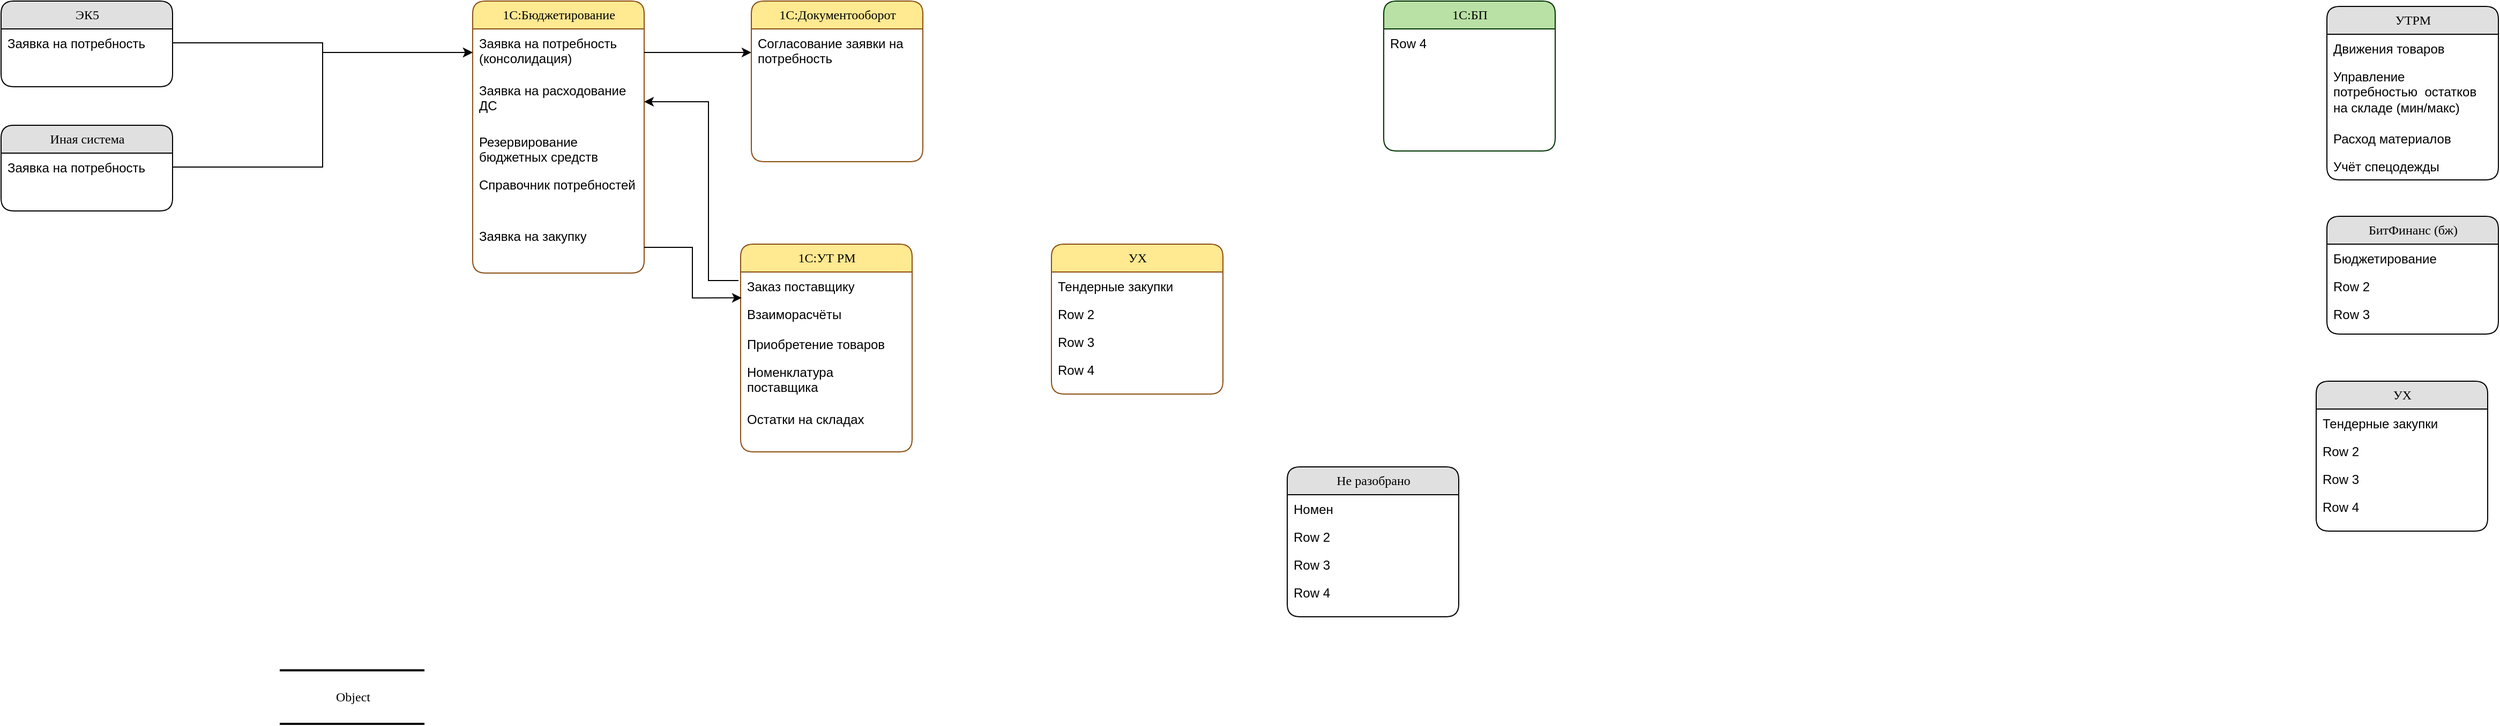 <mxfile version="22.1.11" type="github">
  <diagram name="Page-1" id="5d7acffa-a066-3a61-03fe-96351882024d">
    <mxGraphModel dx="1240" dy="580" grid="1" gridSize="10" guides="1" tooltips="1" connect="1" arrows="1" fold="1" page="1" pageScale="1" pageWidth="1100" pageHeight="850" background="#ffffff" math="0" shadow="0">
      <root>
        <mxCell id="0" />
        <mxCell id="1" parent="0" />
        <mxCell id="2debaab0fafb2da2-10" value="Object" style="html=1;rounded=0;shadow=0;comic=0;labelBackgroundColor=none;strokeWidth=2;fontFamily=Verdana;fontSize=12;align=center;shape=mxgraph.ios7ui.horLines;" parent="1" vertex="1">
          <mxGeometry x="340" y="690" width="135" height="50" as="geometry" />
        </mxCell>
        <mxCell id="21ea969265ad0168-6" value="УТРМ" style="swimlane;html=1;fontStyle=0;childLayout=stackLayout;horizontal=1;startSize=26;fillColor=#e0e0e0;horizontalStack=0;resizeParent=1;resizeLast=0;collapsible=1;marginBottom=0;swimlaneFillColor=#ffffff;align=center;rounded=1;shadow=0;comic=0;labelBackgroundColor=none;strokeWidth=1;fontFamily=Verdana;fontSize=12" parent="1" vertex="1">
          <mxGeometry x="2250" y="70" width="160" height="162" as="geometry" />
        </mxCell>
        <mxCell id="21ea969265ad0168-7" value="Движения товаров" style="text;html=1;strokeColor=none;fillColor=none;spacingLeft=4;spacingRight=4;whiteSpace=wrap;overflow=hidden;rotatable=0;points=[[0,0.5],[1,0.5]];portConstraint=eastwest;" parent="21ea969265ad0168-6" vertex="1">
          <mxGeometry y="26" width="160" height="26" as="geometry" />
        </mxCell>
        <mxCell id="21ea969265ad0168-8" value="Управление потребностью&amp;nbsp; остатков на складе (мин/макс)" style="text;html=1;strokeColor=none;fillColor=none;spacingLeft=4;spacingRight=4;whiteSpace=wrap;overflow=hidden;rotatable=0;points=[[0,0.5],[1,0.5]];portConstraint=eastwest;" parent="21ea969265ad0168-6" vertex="1">
          <mxGeometry y="52" width="160" height="58" as="geometry" />
        </mxCell>
        <mxCell id="21ea969265ad0168-9" value="Расход материалов" style="text;html=1;strokeColor=none;fillColor=none;spacingLeft=4;spacingRight=4;whiteSpace=wrap;overflow=hidden;rotatable=0;points=[[0,0.5],[1,0.5]];portConstraint=eastwest;" parent="21ea969265ad0168-6" vertex="1">
          <mxGeometry y="110" width="160" height="26" as="geometry" />
        </mxCell>
        <mxCell id="-Be9Nho__Xy84-P588cp-5" value="Учёт спецодежды" style="text;html=1;strokeColor=none;fillColor=none;spacingLeft=4;spacingRight=4;whiteSpace=wrap;overflow=hidden;rotatable=0;points=[[0,0.5],[1,0.5]];portConstraint=eastwest;" vertex="1" parent="21ea969265ad0168-6">
          <mxGeometry y="136" width="160" height="26" as="geometry" />
        </mxCell>
        <mxCell id="21ea969265ad0168-14" value="БитФинанс (бж)" style="swimlane;html=1;fontStyle=0;childLayout=stackLayout;horizontal=1;startSize=26;fillColor=#e0e0e0;horizontalStack=0;resizeParent=1;resizeLast=0;collapsible=1;marginBottom=0;swimlaneFillColor=#ffffff;align=center;rounded=1;shadow=0;comic=0;labelBackgroundColor=none;strokeWidth=1;fontFamily=Verdana;fontSize=12" parent="1" vertex="1">
          <mxGeometry x="2250" y="266" width="160" height="110" as="geometry" />
        </mxCell>
        <mxCell id="21ea969265ad0168-15" value="Бюджетирование" style="text;html=1;strokeColor=none;fillColor=none;spacingLeft=4;spacingRight=4;whiteSpace=wrap;overflow=hidden;rotatable=0;points=[[0,0.5],[1,0.5]];portConstraint=eastwest;" parent="21ea969265ad0168-14" vertex="1">
          <mxGeometry y="26" width="160" height="26" as="geometry" />
        </mxCell>
        <mxCell id="21ea969265ad0168-16" value="Row 2" style="text;html=1;strokeColor=none;fillColor=none;spacingLeft=4;spacingRight=4;whiteSpace=wrap;overflow=hidden;rotatable=0;points=[[0,0.5],[1,0.5]];portConstraint=eastwest;" parent="21ea969265ad0168-14" vertex="1">
          <mxGeometry y="52" width="160" height="26" as="geometry" />
        </mxCell>
        <mxCell id="21ea969265ad0168-17" value="Row 3" style="text;html=1;strokeColor=none;fillColor=none;spacingLeft=4;spacingRight=4;whiteSpace=wrap;overflow=hidden;rotatable=0;points=[[0,0.5],[1,0.5]];portConstraint=eastwest;" parent="21ea969265ad0168-14" vertex="1">
          <mxGeometry y="78" width="160" height="26" as="geometry" />
        </mxCell>
        <mxCell id="21ea969265ad0168-18" value="УХ" style="swimlane;html=1;fontStyle=0;childLayout=stackLayout;horizontal=1;startSize=26;fillColor=#e0e0e0;horizontalStack=0;resizeParent=1;resizeLast=0;collapsible=1;marginBottom=0;swimlaneFillColor=#ffffff;align=center;rounded=1;shadow=0;comic=0;labelBackgroundColor=none;strokeWidth=1;fontFamily=Verdana;fontSize=12" parent="1" vertex="1">
          <mxGeometry x="2240" y="420" width="160" height="140" as="geometry" />
        </mxCell>
        <mxCell id="21ea969265ad0168-19" value="Тендерные закупки" style="text;html=1;strokeColor=none;fillColor=none;spacingLeft=4;spacingRight=4;whiteSpace=wrap;overflow=hidden;rotatable=0;points=[[0,0.5],[1,0.5]];portConstraint=eastwest;" parent="21ea969265ad0168-18" vertex="1">
          <mxGeometry y="26" width="160" height="26" as="geometry" />
        </mxCell>
        <mxCell id="21ea969265ad0168-20" value="Row 2" style="text;html=1;strokeColor=none;fillColor=none;spacingLeft=4;spacingRight=4;whiteSpace=wrap;overflow=hidden;rotatable=0;points=[[0,0.5],[1,0.5]];portConstraint=eastwest;" parent="21ea969265ad0168-18" vertex="1">
          <mxGeometry y="52" width="160" height="26" as="geometry" />
        </mxCell>
        <mxCell id="21ea969265ad0168-51" value="Row 3" style="text;html=1;strokeColor=none;fillColor=none;spacingLeft=4;spacingRight=4;whiteSpace=wrap;overflow=hidden;rotatable=0;points=[[0,0.5],[1,0.5]];portConstraint=eastwest;" parent="21ea969265ad0168-18" vertex="1">
          <mxGeometry y="78" width="160" height="26" as="geometry" />
        </mxCell>
        <mxCell id="21ea969265ad0168-21" value="Row 4" style="text;html=1;strokeColor=none;fillColor=none;spacingLeft=4;spacingRight=4;whiteSpace=wrap;overflow=hidden;rotatable=0;points=[[0,0.5],[1,0.5]];portConstraint=eastwest;" parent="21ea969265ad0168-18" vertex="1">
          <mxGeometry y="104" width="160" height="26" as="geometry" />
        </mxCell>
        <mxCell id="-Be9Nho__Xy84-P588cp-6" value="1С:УТ РМ" style="swimlane;html=1;fontStyle=0;childLayout=stackLayout;horizontal=1;startSize=26;fillColor=#FFE991;horizontalStack=0;resizeParent=1;resizeLast=0;collapsible=1;marginBottom=0;swimlaneFillColor=#ffffff;align=center;rounded=1;shadow=0;comic=0;labelBackgroundColor=none;strokeWidth=1;fontFamily=Verdana;fontSize=12;strokeColor=#8B4D13;" vertex="1" parent="1">
          <mxGeometry x="770" y="292" width="160" height="194" as="geometry" />
        </mxCell>
        <mxCell id="-Be9Nho__Xy84-P588cp-7" value="Заказ поставщику" style="text;html=1;strokeColor=none;fillColor=none;spacingLeft=4;spacingRight=4;whiteSpace=wrap;overflow=hidden;rotatable=0;points=[[0,0.5],[1,0.5]];portConstraint=eastwest;" vertex="1" parent="-Be9Nho__Xy84-P588cp-6">
          <mxGeometry y="26" width="160" height="26" as="geometry" />
        </mxCell>
        <mxCell id="-Be9Nho__Xy84-P588cp-8" value="Взаиморасчёты" style="text;html=1;strokeColor=none;fillColor=none;spacingLeft=4;spacingRight=4;whiteSpace=wrap;overflow=hidden;rotatable=0;points=[[0,0.5],[1,0.5]];portConstraint=eastwest;" vertex="1" parent="-Be9Nho__Xy84-P588cp-6">
          <mxGeometry y="52" width="160" height="28" as="geometry" />
        </mxCell>
        <mxCell id="-Be9Nho__Xy84-P588cp-9" value="Приобретение товаров" style="text;html=1;strokeColor=none;fillColor=none;spacingLeft=4;spacingRight=4;whiteSpace=wrap;overflow=hidden;rotatable=0;points=[[0,0.5],[1,0.5]];portConstraint=eastwest;" vertex="1" parent="-Be9Nho__Xy84-P588cp-6">
          <mxGeometry y="80" width="160" height="26" as="geometry" />
        </mxCell>
        <mxCell id="-Be9Nho__Xy84-P588cp-20" value="Номенклатура поставщика" style="text;html=1;strokeColor=none;fillColor=none;spacingLeft=4;spacingRight=4;whiteSpace=wrap;overflow=hidden;rotatable=0;points=[[0,0.5],[1,0.5]];portConstraint=eastwest;" vertex="1" parent="-Be9Nho__Xy84-P588cp-6">
          <mxGeometry y="106" width="160" height="44" as="geometry" />
        </mxCell>
        <mxCell id="-Be9Nho__Xy84-P588cp-50" value="Остатки на складах" style="text;html=1;strokeColor=none;fillColor=none;spacingLeft=4;spacingRight=4;whiteSpace=wrap;overflow=hidden;rotatable=0;points=[[0,0.5],[1,0.5]];portConstraint=eastwest;" vertex="1" parent="-Be9Nho__Xy84-P588cp-6">
          <mxGeometry y="150" width="160" height="44" as="geometry" />
        </mxCell>
        <mxCell id="-Be9Nho__Xy84-P588cp-11" value="1С:Бюджетирование" style="swimlane;html=1;fontStyle=0;childLayout=stackLayout;horizontal=1;startSize=26;fillColor=#FFE991;horizontalStack=0;resizeParent=1;resizeLast=0;collapsible=1;marginBottom=0;swimlaneFillColor=#ffffff;align=center;rounded=1;shadow=0;comic=0;labelBackgroundColor=none;strokeWidth=1;fontFamily=Verdana;fontSize=12;strokeColor=#8B4D13;" vertex="1" parent="1">
          <mxGeometry x="520" y="65" width="160" height="254" as="geometry" />
        </mxCell>
        <mxCell id="-Be9Nho__Xy84-P588cp-12" value="Заявка на потребность (консолидация)" style="text;html=1;strokeColor=none;fillColor=none;spacingLeft=4;spacingRight=4;whiteSpace=wrap;overflow=hidden;rotatable=0;points=[[0,0.5],[1,0.5]];portConstraint=eastwest;" vertex="1" parent="-Be9Nho__Xy84-P588cp-11">
          <mxGeometry y="26" width="160" height="44" as="geometry" />
        </mxCell>
        <mxCell id="-Be9Nho__Xy84-P588cp-13" value="Заявка на расходование ДС" style="text;html=1;strokeColor=none;fillColor=none;spacingLeft=4;spacingRight=4;whiteSpace=wrap;overflow=hidden;rotatable=0;points=[[0,0.5],[1,0.5]];portConstraint=eastwest;" vertex="1" parent="-Be9Nho__Xy84-P588cp-11">
          <mxGeometry y="70" width="160" height="48" as="geometry" />
        </mxCell>
        <mxCell id="-Be9Nho__Xy84-P588cp-14" value="Резервирование бюджетных средств" style="text;html=1;strokeColor=none;fillColor=none;spacingLeft=4;spacingRight=4;whiteSpace=wrap;overflow=hidden;rotatable=0;points=[[0,0.5],[1,0.5]];portConstraint=eastwest;" vertex="1" parent="-Be9Nho__Xy84-P588cp-11">
          <mxGeometry y="118" width="160" height="40" as="geometry" />
        </mxCell>
        <mxCell id="-Be9Nho__Xy84-P588cp-44" value="Справочник потребностей" style="text;html=1;strokeColor=none;fillColor=none;spacingLeft=4;spacingRight=4;whiteSpace=wrap;overflow=hidden;rotatable=0;points=[[0,0.5],[1,0.5]];portConstraint=eastwest;" vertex="1" parent="-Be9Nho__Xy84-P588cp-11">
          <mxGeometry y="158" width="160" height="48" as="geometry" />
        </mxCell>
        <mxCell id="-Be9Nho__Xy84-P588cp-51" value="Заявка на закупку" style="text;html=1;strokeColor=none;fillColor=none;spacingLeft=4;spacingRight=4;whiteSpace=wrap;overflow=hidden;rotatable=0;points=[[0,0.5],[1,0.5]];portConstraint=eastwest;" vertex="1" parent="-Be9Nho__Xy84-P588cp-11">
          <mxGeometry y="206" width="160" height="48" as="geometry" />
        </mxCell>
        <mxCell id="-Be9Nho__Xy84-P588cp-15" value="УХ" style="swimlane;html=1;fontStyle=0;childLayout=stackLayout;horizontal=1;startSize=26;fillColor=#FFE991;horizontalStack=0;resizeParent=1;resizeLast=0;collapsible=1;marginBottom=0;swimlaneFillColor=#ffffff;align=center;rounded=1;shadow=0;comic=0;labelBackgroundColor=none;strokeWidth=1;fontFamily=Verdana;fontSize=12;strokeColor=#8B4D13;" vertex="1" parent="1">
          <mxGeometry x="1060" y="292" width="160" height="140" as="geometry" />
        </mxCell>
        <mxCell id="-Be9Nho__Xy84-P588cp-16" value="Тендерные закупки" style="text;html=1;strokeColor=none;fillColor=none;spacingLeft=4;spacingRight=4;whiteSpace=wrap;overflow=hidden;rotatable=0;points=[[0,0.5],[1,0.5]];portConstraint=eastwest;" vertex="1" parent="-Be9Nho__Xy84-P588cp-15">
          <mxGeometry y="26" width="160" height="26" as="geometry" />
        </mxCell>
        <mxCell id="-Be9Nho__Xy84-P588cp-17" value="Row 2" style="text;html=1;strokeColor=none;fillColor=none;spacingLeft=4;spacingRight=4;whiteSpace=wrap;overflow=hidden;rotatable=0;points=[[0,0.5],[1,0.5]];portConstraint=eastwest;" vertex="1" parent="-Be9Nho__Xy84-P588cp-15">
          <mxGeometry y="52" width="160" height="26" as="geometry" />
        </mxCell>
        <mxCell id="-Be9Nho__Xy84-P588cp-18" value="Row 3" style="text;html=1;strokeColor=none;fillColor=none;spacingLeft=4;spacingRight=4;whiteSpace=wrap;overflow=hidden;rotatable=0;points=[[0,0.5],[1,0.5]];portConstraint=eastwest;" vertex="1" parent="-Be9Nho__Xy84-P588cp-15">
          <mxGeometry y="78" width="160" height="26" as="geometry" />
        </mxCell>
        <mxCell id="-Be9Nho__Xy84-P588cp-19" value="Row 4" style="text;html=1;strokeColor=none;fillColor=none;spacingLeft=4;spacingRight=4;whiteSpace=wrap;overflow=hidden;rotatable=0;points=[[0,0.5],[1,0.5]];portConstraint=eastwest;" vertex="1" parent="-Be9Nho__Xy84-P588cp-15">
          <mxGeometry y="104" width="160" height="26" as="geometry" />
        </mxCell>
        <mxCell id="-Be9Nho__Xy84-P588cp-21" value="ЭК5" style="swimlane;html=1;fontStyle=0;childLayout=stackLayout;horizontal=1;startSize=26;fillColor=#e0e0e0;horizontalStack=0;resizeParent=1;resizeLast=0;collapsible=1;marginBottom=0;swimlaneFillColor=#ffffff;align=center;rounded=1;shadow=0;comic=0;labelBackgroundColor=none;strokeWidth=1;fontFamily=Verdana;fontSize=12" vertex="1" parent="1">
          <mxGeometry x="80" y="65" width="160" height="80" as="geometry" />
        </mxCell>
        <mxCell id="-Be9Nho__Xy84-P588cp-22" value="Заявка на потребность" style="text;html=1;strokeColor=none;fillColor=none;spacingLeft=4;spacingRight=4;whiteSpace=wrap;overflow=hidden;rotatable=0;points=[[0,0.5],[1,0.5]];portConstraint=eastwest;" vertex="1" parent="-Be9Nho__Xy84-P588cp-21">
          <mxGeometry y="26" width="160" height="26" as="geometry" />
        </mxCell>
        <mxCell id="-Be9Nho__Xy84-P588cp-26" value="Иная система" style="swimlane;html=1;fontStyle=0;childLayout=stackLayout;horizontal=1;startSize=26;fillColor=#e0e0e0;horizontalStack=0;resizeParent=1;resizeLast=0;collapsible=1;marginBottom=0;swimlaneFillColor=#ffffff;align=center;rounded=1;shadow=0;comic=0;labelBackgroundColor=none;strokeWidth=1;fontFamily=Verdana;fontSize=12" vertex="1" parent="1">
          <mxGeometry x="80" y="181" width="160" height="80" as="geometry" />
        </mxCell>
        <mxCell id="-Be9Nho__Xy84-P588cp-27" value="Заявка на потребность" style="text;html=1;strokeColor=none;fillColor=none;spacingLeft=4;spacingRight=4;whiteSpace=wrap;overflow=hidden;rotatable=0;points=[[0,0.5],[1,0.5]];portConstraint=eastwest;" vertex="1" parent="-Be9Nho__Xy84-P588cp-26">
          <mxGeometry y="26" width="160" height="26" as="geometry" />
        </mxCell>
        <mxCell id="-Be9Nho__Xy84-P588cp-28" style="edgeStyle=orthogonalEdgeStyle;rounded=0;orthogonalLoop=1;jettySize=auto;html=1;" edge="1" parent="1" source="-Be9Nho__Xy84-P588cp-22" target="-Be9Nho__Xy84-P588cp-12">
          <mxGeometry relative="1" as="geometry" />
        </mxCell>
        <mxCell id="-Be9Nho__Xy84-P588cp-29" style="edgeStyle=orthogonalEdgeStyle;rounded=0;orthogonalLoop=1;jettySize=auto;html=1;" edge="1" parent="1" source="-Be9Nho__Xy84-P588cp-27" target="-Be9Nho__Xy84-P588cp-12">
          <mxGeometry relative="1" as="geometry" />
        </mxCell>
        <mxCell id="-Be9Nho__Xy84-P588cp-30" value="1С:Документооборот" style="swimlane;html=1;fontStyle=0;childLayout=stackLayout;horizontal=1;startSize=26;fillColor=#FFE991;horizontalStack=0;resizeParent=1;resizeLast=0;collapsible=1;marginBottom=0;swimlaneFillColor=#ffffff;align=center;rounded=1;shadow=0;comic=0;labelBackgroundColor=none;strokeWidth=1;fontFamily=Verdana;fontSize=12;strokeColor=#8B4D13;" vertex="1" parent="1">
          <mxGeometry x="780" y="65" width="160" height="150" as="geometry" />
        </mxCell>
        <mxCell id="-Be9Nho__Xy84-P588cp-31" value="Согласование заявки на потребность" style="text;html=1;strokeColor=none;fillColor=none;spacingLeft=4;spacingRight=4;whiteSpace=wrap;overflow=hidden;rotatable=0;points=[[0,0.5],[1,0.5]];portConstraint=eastwest;" vertex="1" parent="-Be9Nho__Xy84-P588cp-30">
          <mxGeometry y="26" width="160" height="44" as="geometry" />
        </mxCell>
        <mxCell id="-Be9Nho__Xy84-P588cp-36" style="edgeStyle=orthogonalEdgeStyle;rounded=0;orthogonalLoop=1;jettySize=auto;html=1;" edge="1" parent="1" source="-Be9Nho__Xy84-P588cp-12" target="-Be9Nho__Xy84-P588cp-31">
          <mxGeometry relative="1" as="geometry" />
        </mxCell>
        <mxCell id="-Be9Nho__Xy84-P588cp-37" value="1С:БП" style="swimlane;html=1;fontStyle=0;childLayout=stackLayout;horizontal=1;startSize=26;fillColor=#B9E0A5;horizontalStack=0;resizeParent=1;resizeLast=0;collapsible=1;marginBottom=0;swimlaneFillColor=#ffffff;align=center;rounded=1;shadow=0;comic=0;labelBackgroundColor=none;strokeWidth=1;fontFamily=Verdana;fontSize=12;strokeColor=#003300;" vertex="1" parent="1">
          <mxGeometry x="1370" y="65" width="160" height="140" as="geometry" />
        </mxCell>
        <mxCell id="-Be9Nho__Xy84-P588cp-41" value="Row 4" style="text;html=1;strokeColor=none;fillColor=none;spacingLeft=4;spacingRight=4;whiteSpace=wrap;overflow=hidden;rotatable=0;points=[[0,0.5],[1,0.5]];portConstraint=eastwest;" vertex="1" parent="-Be9Nho__Xy84-P588cp-37">
          <mxGeometry y="26" width="160" height="26" as="geometry" />
        </mxCell>
        <mxCell id="-Be9Nho__Xy84-P588cp-45" value="Не разобрано" style="swimlane;html=1;fontStyle=0;childLayout=stackLayout;horizontal=1;startSize=26;fillColor=#e0e0e0;horizontalStack=0;resizeParent=1;resizeLast=0;collapsible=1;marginBottom=0;swimlaneFillColor=#ffffff;align=center;rounded=1;shadow=0;comic=0;labelBackgroundColor=none;strokeWidth=1;fontFamily=Verdana;fontSize=12" vertex="1" parent="1">
          <mxGeometry x="1280" y="500" width="160" height="140" as="geometry" />
        </mxCell>
        <mxCell id="-Be9Nho__Xy84-P588cp-46" value="Номен" style="text;html=1;strokeColor=none;fillColor=none;spacingLeft=4;spacingRight=4;whiteSpace=wrap;overflow=hidden;rotatable=0;points=[[0,0.5],[1,0.5]];portConstraint=eastwest;" vertex="1" parent="-Be9Nho__Xy84-P588cp-45">
          <mxGeometry y="26" width="160" height="26" as="geometry" />
        </mxCell>
        <mxCell id="-Be9Nho__Xy84-P588cp-47" value="Row 2" style="text;html=1;strokeColor=none;fillColor=none;spacingLeft=4;spacingRight=4;whiteSpace=wrap;overflow=hidden;rotatable=0;points=[[0,0.5],[1,0.5]];portConstraint=eastwest;" vertex="1" parent="-Be9Nho__Xy84-P588cp-45">
          <mxGeometry y="52" width="160" height="26" as="geometry" />
        </mxCell>
        <mxCell id="-Be9Nho__Xy84-P588cp-48" value="Row 3" style="text;html=1;strokeColor=none;fillColor=none;spacingLeft=4;spacingRight=4;whiteSpace=wrap;overflow=hidden;rotatable=0;points=[[0,0.5],[1,0.5]];portConstraint=eastwest;" vertex="1" parent="-Be9Nho__Xy84-P588cp-45">
          <mxGeometry y="78" width="160" height="26" as="geometry" />
        </mxCell>
        <mxCell id="-Be9Nho__Xy84-P588cp-49" value="Row 4" style="text;html=1;strokeColor=none;fillColor=none;spacingLeft=4;spacingRight=4;whiteSpace=wrap;overflow=hidden;rotatable=0;points=[[0,0.5],[1,0.5]];portConstraint=eastwest;" vertex="1" parent="-Be9Nho__Xy84-P588cp-45">
          <mxGeometry y="104" width="160" height="26" as="geometry" />
        </mxCell>
        <mxCell id="-Be9Nho__Xy84-P588cp-52" style="edgeStyle=orthogonalEdgeStyle;rounded=0;orthogonalLoop=1;jettySize=auto;html=1;entryX=0.006;entryY=0.93;entryDx=0;entryDy=0;entryPerimeter=0;" edge="1" parent="1" source="-Be9Nho__Xy84-P588cp-51" target="-Be9Nho__Xy84-P588cp-7">
          <mxGeometry relative="1" as="geometry" />
        </mxCell>
        <mxCell id="-Be9Nho__Xy84-P588cp-53" style="edgeStyle=orthogonalEdgeStyle;rounded=0;orthogonalLoop=1;jettySize=auto;html=1;" edge="1" parent="1" target="-Be9Nho__Xy84-P588cp-13">
          <mxGeometry relative="1" as="geometry">
            <mxPoint x="768" y="326" as="sourcePoint" />
            <Array as="points">
              <mxPoint x="768" y="326" />
              <mxPoint x="740" y="326" />
              <mxPoint x="740" y="159" />
            </Array>
          </mxGeometry>
        </mxCell>
      </root>
    </mxGraphModel>
  </diagram>
</mxfile>
